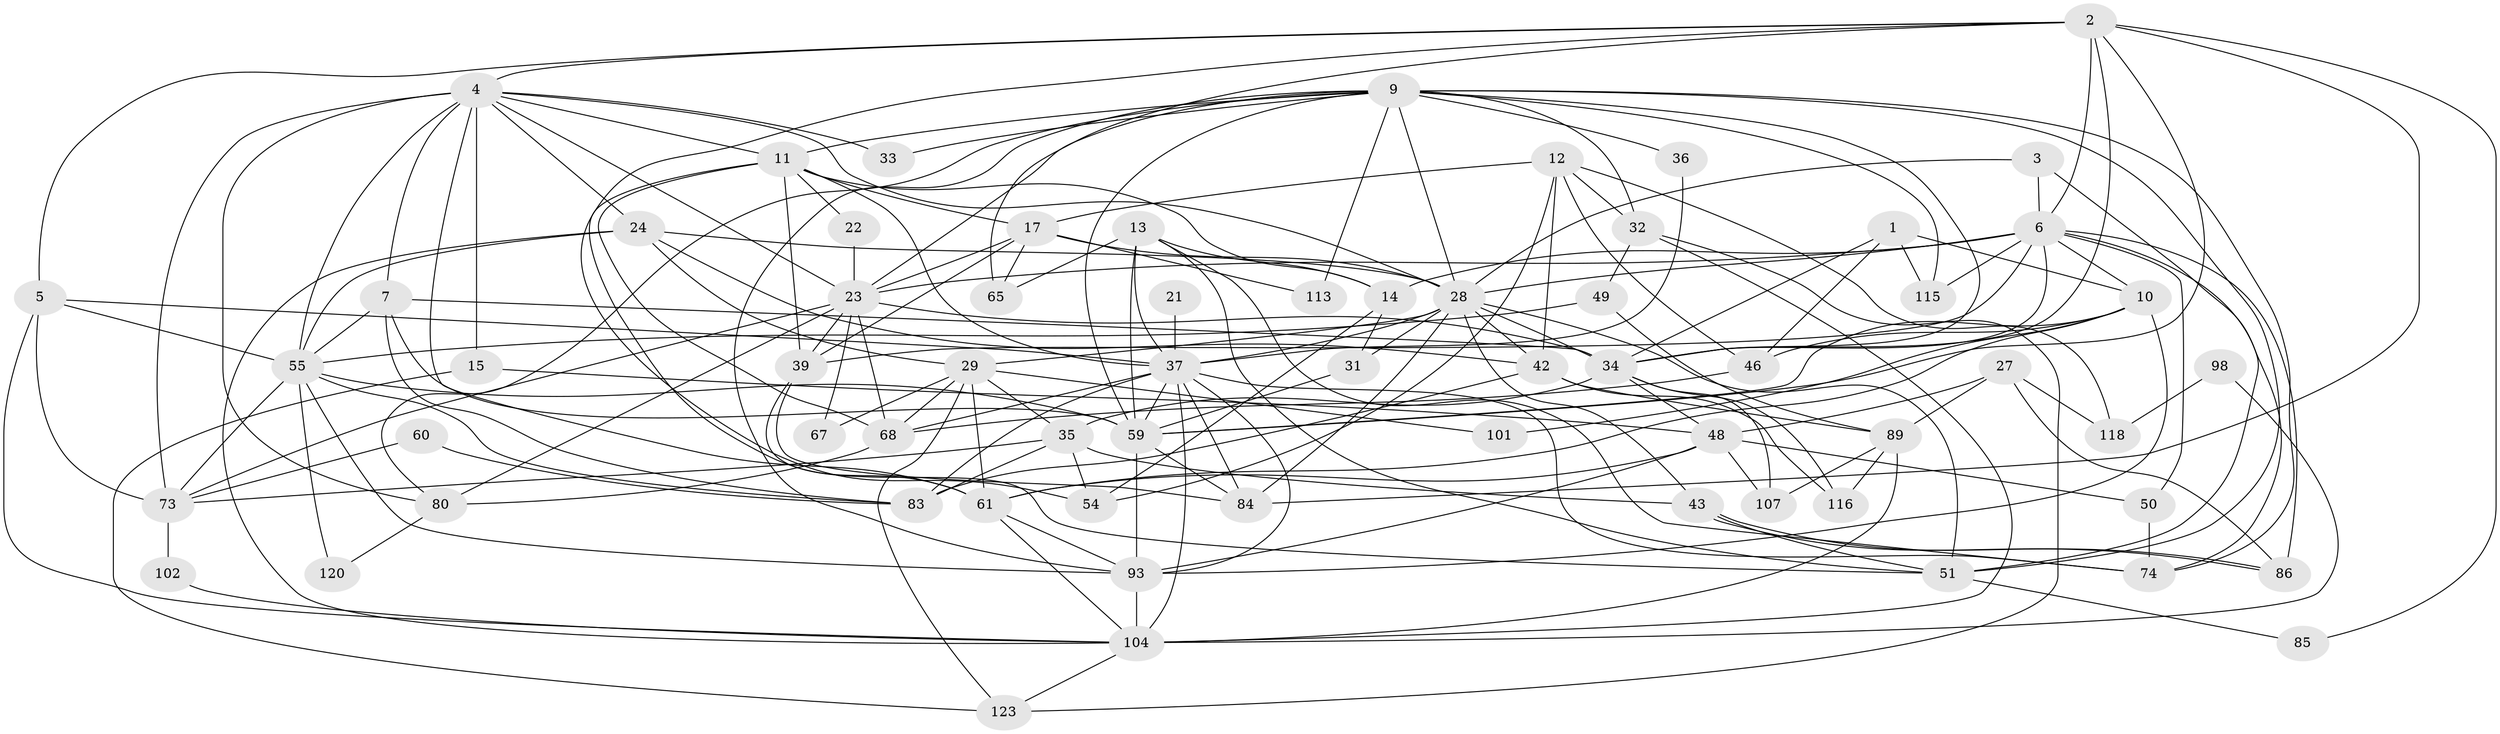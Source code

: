 // original degree distribution, {2: 0.15267175572519084, 4: 0.2900763358778626, 3: 0.2366412213740458, 5: 0.17557251908396945, 6: 0.07633587786259542, 7: 0.061068702290076333, 8: 0.007633587786259542}
// Generated by graph-tools (version 1.1) at 2025/15/03/09/25 04:15:00]
// undirected, 65 vertices, 182 edges
graph export_dot {
graph [start="1"]
  node [color=gray90,style=filled];
  1 [super="+70"];
  2 [super="+97+18"];
  3;
  4 [super="+126+8+62+45"];
  5 [super="+81"];
  6 [super="+124+30+47"];
  7 [super="+63+66"];
  9 [super="+90+26"];
  10 [super="+91"];
  11 [super="+127+16+125"];
  12 [super="+44"];
  13 [super="+25+112"];
  14 [super="+72"];
  15;
  17 [super="+19"];
  21;
  22;
  23 [super="+40+88+95"];
  24 [super="+57"];
  27;
  28 [super="+103+38"];
  29 [super="+71+53"];
  31;
  32 [super="+100"];
  33;
  34 [super="+58"];
  35 [super="+78"];
  36;
  37 [super="+52+69+76"];
  39 [super="+41"];
  42 [super="+106"];
  43;
  46;
  48 [super="+99"];
  49;
  50;
  51 [super="+130"];
  54;
  55 [super="+108+82+79"];
  59 [super="+105"];
  60;
  61 [super="+121"];
  65;
  67;
  68 [super="+128"];
  73 [super="+77"];
  74 [super="+122"];
  80 [super="+87"];
  83 [super="+111"];
  84 [super="+117"];
  85;
  86;
  89;
  93 [super="+114"];
  98;
  101;
  102;
  104 [super="+129+131"];
  107;
  113;
  115;
  116;
  118;
  120;
  123;
  1 -- 10;
  1 -- 115;
  1 -- 46;
  1 -- 34;
  2 -- 65;
  2 -- 54;
  2 -- 6;
  2 -- 4;
  2 -- 34;
  2 -- 84;
  2 -- 5;
  2 -- 85;
  2 -- 59;
  3 -- 51;
  3 -- 6;
  3 -- 28;
  4 -- 55;
  4 -- 15;
  4 -- 24 [weight=2];
  4 -- 33;
  4 -- 23 [weight=2];
  4 -- 7;
  4 -- 11;
  4 -- 73;
  4 -- 61;
  4 -- 80;
  4 -- 28;
  5 -- 104;
  5 -- 73 [weight=2];
  5 -- 37;
  5 -- 55;
  6 -- 34 [weight=3];
  6 -- 50;
  6 -- 39 [weight=2];
  6 -- 14;
  6 -- 115;
  6 -- 86;
  6 -- 74;
  6 -- 10;
  6 -- 23;
  6 -- 28;
  7 -- 59;
  7 -- 83;
  7 -- 55;
  7 -- 34;
  9 -- 113;
  9 -- 33;
  9 -- 36;
  9 -- 115;
  9 -- 93;
  9 -- 51;
  9 -- 59;
  9 -- 74;
  9 -- 11;
  9 -- 80;
  9 -- 23;
  9 -- 32;
  9 -- 28;
  9 -- 34;
  10 -- 59;
  10 -- 93;
  10 -- 101;
  10 -- 61;
  10 -- 46;
  11 -- 68;
  11 -- 22 [weight=2];
  11 -- 14;
  11 -- 61;
  11 -- 39;
  11 -- 17;
  11 -- 37;
  12 -- 46;
  12 -- 32;
  12 -- 118;
  12 -- 54;
  12 -- 42;
  12 -- 17;
  13 -- 59;
  13 -- 74;
  13 -- 65;
  13 -- 51;
  13 -- 37;
  13 -- 14;
  14 -- 54;
  14 -- 31;
  15 -- 123;
  15 -- 48;
  17 -- 65;
  17 -- 113;
  17 -- 28;
  17 -- 39;
  17 -- 23;
  21 -- 37 [weight=2];
  22 -- 23;
  23 -- 80 [weight=2];
  23 -- 68;
  23 -- 39;
  23 -- 73;
  23 -- 67;
  23 -- 34;
  24 -- 104;
  24 -- 55 [weight=2];
  24 -- 42;
  24 -- 28;
  24 -- 29;
  27 -- 89;
  27 -- 86;
  27 -- 118;
  27 -- 48;
  28 -- 84;
  28 -- 34;
  28 -- 31;
  28 -- 29;
  28 -- 37;
  28 -- 42;
  28 -- 43;
  28 -- 51;
  29 -- 101;
  29 -- 61;
  29 -- 68;
  29 -- 35;
  29 -- 67;
  29 -- 123;
  31 -- 59;
  32 -- 49;
  32 -- 123;
  32 -- 104;
  34 -- 48;
  34 -- 35;
  34 -- 107;
  34 -- 116;
  35 -- 54;
  35 -- 83;
  35 -- 43;
  35 -- 73;
  36 -- 37;
  37 -- 83;
  37 -- 68;
  37 -- 104 [weight=2];
  37 -- 74;
  37 -- 93;
  37 -- 84;
  37 -- 59;
  39 -- 51 [weight=2];
  39 -- 84;
  42 -- 83;
  42 -- 116;
  42 -- 89;
  43 -- 86;
  43 -- 86;
  43 -- 51;
  46 -- 68;
  48 -- 107;
  48 -- 50;
  48 -- 93;
  48 -- 61;
  49 -- 89;
  49 -- 55;
  50 -- 74;
  51 -- 85;
  55 -- 73;
  55 -- 120;
  55 -- 83;
  55 -- 59;
  55 -- 93;
  59 -- 84;
  59 -- 93;
  60 -- 83;
  60 -- 73;
  61 -- 104;
  61 -- 93;
  68 -- 80;
  73 -- 102 [weight=2];
  80 -- 120;
  89 -- 116;
  89 -- 107;
  89 -- 104;
  93 -- 104;
  98 -- 118;
  98 -- 104;
  102 -- 104;
  104 -- 123;
}
